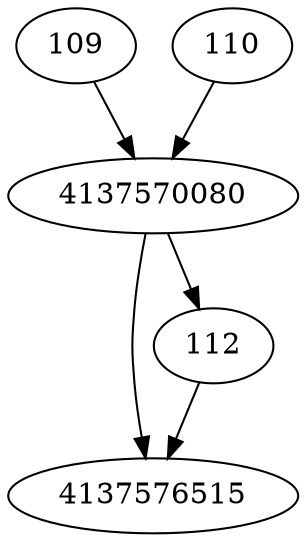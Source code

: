 strict digraph  {
4137570080;
4137576515;
109;
110;
112;
4137570080 -> 112;
4137570080 -> 4137576515;
109 -> 4137570080;
110 -> 4137570080;
112 -> 4137576515;
}
